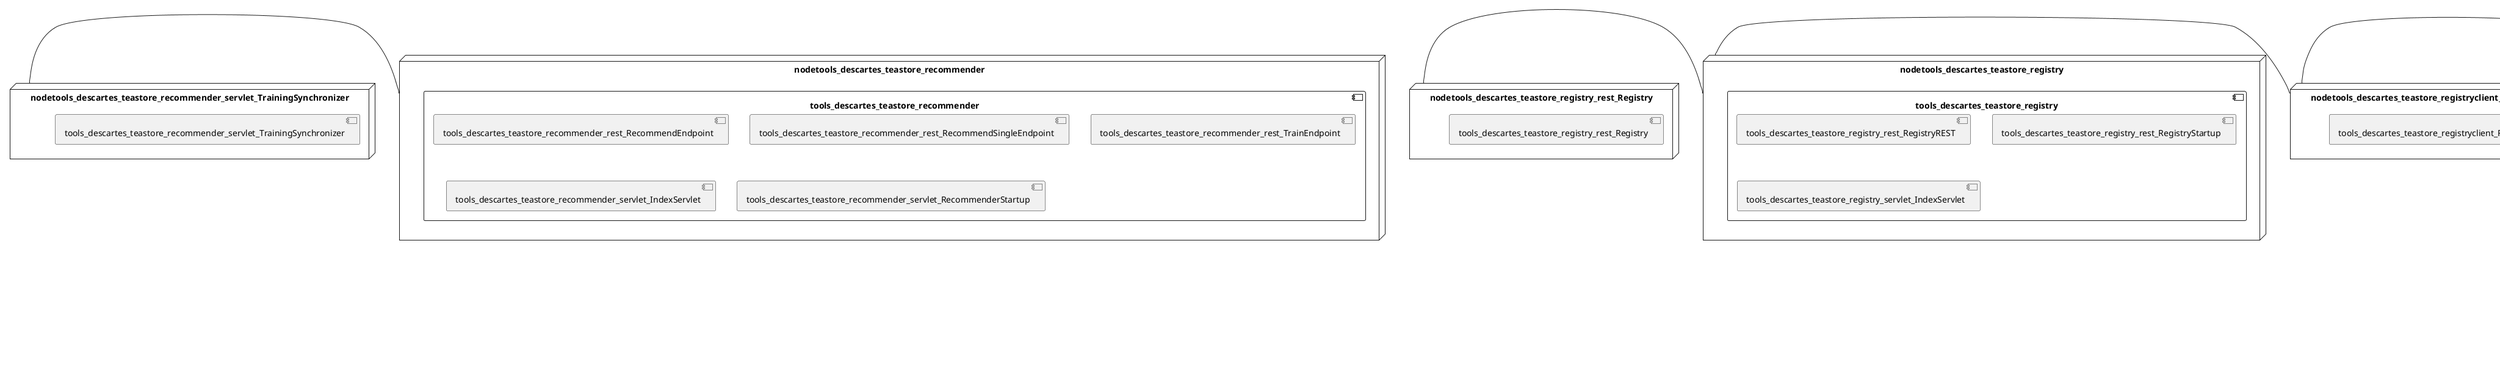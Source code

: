 @startuml
skinparam fixCircleLabelOverlapping true
skinparam componentStyle uml2
node nodetools_descartes_teastore_auth {
component tools_descartes_teastore_auth {
[tools_descartes_teastore_auth_rest_AuthCartRest] [[descartesresearch-teastore-psr.system#_dQuEa2j1Ee-B9b-sObpcZw]]
[tools_descartes_teastore_auth_rest_AuthUserActionsRest] [[descartesresearch-teastore-psr.system#_dQuEa2j1Ee-B9b-sObpcZw]]
[tools_descartes_teastore_auth_rest_ReadyRest] [[descartesresearch-teastore-psr.system#_dQuEa2j1Ee-B9b-sObpcZw]]
[tools_descartes_teastore_auth_startup_AuthStartup] [[descartesresearch-teastore-psr.system#_dQuEa2j1Ee-B9b-sObpcZw]]
}
}
node nodetools_descartes_teastore_image {
component tools_descartes_teastore_image {
[tools_descartes_teastore_image_rest_ImageProviderEndpoint] [[descartesresearch-teastore-psr.system#_dQuEa2j1Ee-B9b-sObpcZw]]
[tools_descartes_teastore_image_setup_ImageProviderStartup] [[descartesresearch-teastore-psr.system#_dQuEa2j1Ee-B9b-sObpcZw]]
}
}
node nodetools_descartes_teastore_kieker_rabbitmq {
component tools_descartes_teastore_kieker_rabbitmq {
[tools_descartes_teastore_kieker_rabbitmq_DisplayLogs] [[descartesresearch-teastore-psr.system#_dQuEa2j1Ee-B9b-sObpcZw]]
[tools_descartes_teastore_kieker_rabbitmq_IndexServlet] [[descartesresearch-teastore-psr.system#_dQuEa2j1Ee-B9b-sObpcZw]]
[tools_descartes_teastore_kieker_rabbitmq_Reset] [[descartesresearch-teastore-psr.system#_dQuEa2j1Ee-B9b-sObpcZw]]
}
}
node nodetools_descartes_teastore_persistence {
component tools_descartes_teastore_persistence {
[tools_descartes_teastore_persistence_rest_CacheManagerEndpoint] [[descartesresearch-teastore-psr.system#_dQuEa2j1Ee-B9b-sObpcZw]]
[tools_descartes_teastore_persistence_rest_CategoryEndpoint] [[descartesresearch-teastore-psr.system#_dQuEa2j1Ee-B9b-sObpcZw]]
[tools_descartes_teastore_persistence_rest_DatabaseGenerationEndpoint] [[descartesresearch-teastore-psr.system#_dQuEa2j1Ee-B9b-sObpcZw]]
[tools_descartes_teastore_persistence_rest_OrderEndpoint] [[descartesresearch-teastore-psr.system#_dQuEa2j1Ee-B9b-sObpcZw]]
[tools_descartes_teastore_persistence_rest_OrderItemEndpoint] [[descartesresearch-teastore-psr.system#_dQuEa2j1Ee-B9b-sObpcZw]]
[tools_descartes_teastore_persistence_rest_ProductEndpoint] [[descartesresearch-teastore-psr.system#_dQuEa2j1Ee-B9b-sObpcZw]]
[tools_descartes_teastore_persistence_rest_UserEndpoint] [[descartesresearch-teastore-psr.system#_dQuEa2j1Ee-B9b-sObpcZw]]
[tools_descartes_teastore_persistence_servlet_IndexServlet] [[descartesresearch-teastore-psr.system#_dQuEa2j1Ee-B9b-sObpcZw]]
}
}
node nodetools_descartes_teastore_recommender {
component tools_descartes_teastore_recommender {
[tools_descartes_teastore_recommender_rest_RecommendEndpoint] [[descartesresearch-teastore-psr.system#_dQuEa2j1Ee-B9b-sObpcZw]]
[tools_descartes_teastore_recommender_rest_RecommendSingleEndpoint] [[descartesresearch-teastore-psr.system#_dQuEa2j1Ee-B9b-sObpcZw]]
[tools_descartes_teastore_recommender_rest_TrainEndpoint] [[descartesresearch-teastore-psr.system#_dQuEa2j1Ee-B9b-sObpcZw]]
[tools_descartes_teastore_recommender_servlet_IndexServlet] [[descartesresearch-teastore-psr.system#_dQuEa2j1Ee-B9b-sObpcZw]]
[tools_descartes_teastore_recommender_servlet_RecommenderStartup] [[descartesresearch-teastore-psr.system#_dQuEa2j1Ee-B9b-sObpcZw]]
}
}
node nodetools_descartes_teastore_registry {
component tools_descartes_teastore_registry {
[tools_descartes_teastore_registry_rest_RegistryREST] [[descartesresearch-teastore-psr.system#_dQuEa2j1Ee-B9b-sObpcZw]]
[tools_descartes_teastore_registry_rest_RegistryStartup] [[descartesresearch-teastore-psr.system#_dQuEa2j1Ee-B9b-sObpcZw]]
[tools_descartes_teastore_registry_servlet_IndexServlet] [[descartesresearch-teastore-psr.system#_dQuEa2j1Ee-B9b-sObpcZw]]
}
}
node nodetools_descartes_teastore_webui {
component tools_descartes_teastore_webui {
[tools_descartes_teastore_webui_rest_ReadyRest] [[descartesresearch-teastore-psr.system#_dQuEa2j1Ee-B9b-sObpcZw]]
[tools_descartes_teastore_webui_servlet_AboutUsServlet] [[descartesresearch-teastore-psr.system#_dQuEa2j1Ee-B9b-sObpcZw]]
[tools_descartes_teastore_webui_servlet_CartActionServlet] [[descartesresearch-teastore-psr.system#_dQuEa2j1Ee-B9b-sObpcZw]]
[tools_descartes_teastore_webui_servlet_CartServlet] [[descartesresearch-teastore-psr.system#_dQuEa2j1Ee-B9b-sObpcZw]]
[tools_descartes_teastore_webui_servlet_CategoryServlet] [[descartesresearch-teastore-psr.system#_dQuEa2j1Ee-B9b-sObpcZw]]
[tools_descartes_teastore_webui_servlet_DataBaseActionServlet] [[descartesresearch-teastore-psr.system#_dQuEa2j1Ee-B9b-sObpcZw]]
[tools_descartes_teastore_webui_servlet_DataBaseServlet] [[descartesresearch-teastore-psr.system#_dQuEa2j1Ee-B9b-sObpcZw]]
[tools_descartes_teastore_webui_servlet_ErrorServlet] [[descartesresearch-teastore-psr.system#_dQuEa2j1Ee-B9b-sObpcZw]]
[tools_descartes_teastore_webui_servlet_IndexServlet] [[descartesresearch-teastore-psr.system#_dQuEa2j1Ee-B9b-sObpcZw]]
[tools_descartes_teastore_webui_servlet_LoginActionServlet] [[descartesresearch-teastore-psr.system#_dQuEa2j1Ee-B9b-sObpcZw]]
[tools_descartes_teastore_webui_servlet_LoginServlet] [[descartesresearch-teastore-psr.system#_dQuEa2j1Ee-B9b-sObpcZw]]
[tools_descartes_teastore_webui_servlet_OrderServlet] [[descartesresearch-teastore-psr.system#_dQuEa2j1Ee-B9b-sObpcZw]]
[tools_descartes_teastore_webui_servlet_ProductServlet] [[descartesresearch-teastore-psr.system#_dQuEa2j1Ee-B9b-sObpcZw]]
[tools_descartes_teastore_webui_servlet_ProfileServlet] [[descartesresearch-teastore-psr.system#_dQuEa2j1Ee-B9b-sObpcZw]]
[tools_descartes_teastore_webui_servlet_StatusServlet] [[descartesresearch-teastore-psr.system#_dQuEa2j1Ee-B9b-sObpcZw]]
[tools_descartes_teastore_webui_startup_WebuiStartup] [[descartesresearch-teastore-psr.system#_dQuEa2j1Ee-B9b-sObpcZw]]
}
}
node nodetools_descartes_teastore_recommender_servlet_TrainingSynchronizer {
[tools_descartes_teastore_recommender_servlet_TrainingSynchronizer] [[descartesresearch-teastore-psr.system#_dQuEa2j1Ee-B9b-sObpcZw]]
}
node nodetools_descartes_teastore_registry_rest_Registry {
[tools_descartes_teastore_registry_rest_Registry] [[descartesresearch-teastore-psr.system#_dQuEa2j1Ee-B9b-sObpcZw]]
}
node nodetools_descartes_teastore_registryclient_RegistryClient {
[tools_descartes_teastore_registryclient_RegistryClient] [[descartesresearch-teastore-psr.system#_dQuEa2j1Ee-B9b-sObpcZw]]
}
node nodetools_descartes_teastore_registryclient_loadbalancers_ServiceLoadBalancer {
[tools_descartes_teastore_registryclient_loadbalancers_ServiceLoadBalancer] [[descartesresearch-teastore-psr.system#_dQuEa2j1Ee-B9b-sObpcZw]]
}
node nodetools_descartes_teastore_registryclient_util_RESTClient {
[tools_descartes_teastore_registryclient_util_RESTClient] [[descartesresearch-teastore-psr.system#_dQuEa2j1Ee-B9b-sObpcZw]]
}
[nodetools_descartes_teastore_recommender_servlet_TrainingSynchronizer] - [nodetools_descartes_teastore_recommender]
[nodetools_descartes_teastore_registry_rest_Registry] - [nodetools_descartes_teastore_registry]
[nodetools_descartes_teastore_registryclient_RegistryClient] - [nodetools_descartes_teastore_webui]
[nodetools_descartes_teastore_registry] - [nodetools_descartes_teastore_registryclient_RegistryClient]

@enduml
